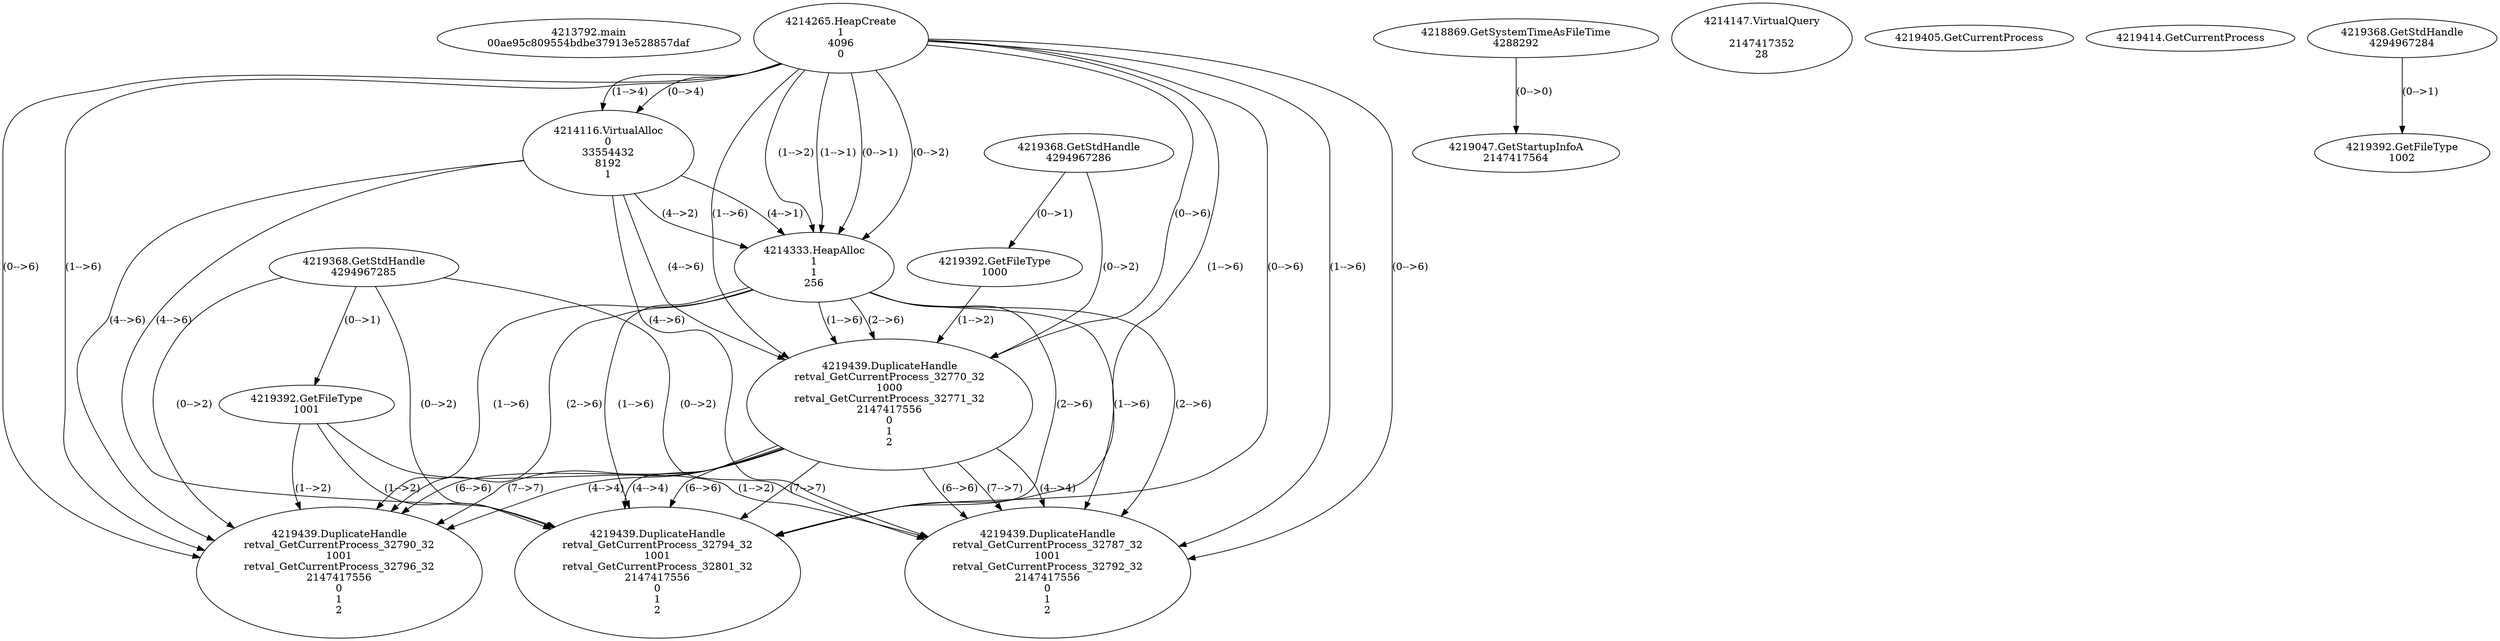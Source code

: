 // Global SCDG with merge call
digraph {
	0 [label="4213792.main
00ae95c809554bdbe37913e528857daf"]
	1 [label="4214265.HeapCreate
1
4096
0"]
	2 [label="4218869.GetSystemTimeAsFileTime
4288292"]
	3 [label="4214116.VirtualAlloc
0
33554432
8192
1"]
	1 -> 3 [label="(1-->4)"]
	1 -> 3 [label="(0-->4)"]
	4 [label="4214147.VirtualQuery

2147417352
28"]
	5 [label="4214333.HeapAlloc
1
1
256"]
	1 -> 5 [label="(1-->1)"]
	1 -> 5 [label="(0-->1)"]
	3 -> 5 [label="(4-->1)"]
	1 -> 5 [label="(1-->2)"]
	1 -> 5 [label="(0-->2)"]
	3 -> 5 [label="(4-->2)"]
	6 [label="4219047.GetStartupInfoA
2147417564"]
	2 -> 6 [label="(0-->0)"]
	7 [label="4219368.GetStdHandle
4294967286"]
	8 [label="4219392.GetFileType
1000"]
	7 -> 8 [label="(0-->1)"]
	9 [label="4219405.GetCurrentProcess
"]
	10 [label="4219414.GetCurrentProcess
"]
	11 [label="4219439.DuplicateHandle
retval_GetCurrentProcess_32770_32
1000
retval_GetCurrentProcess_32771_32
2147417556
0
1
2"]
	7 -> 11 [label="(0-->2)"]
	8 -> 11 [label="(1-->2)"]
	1 -> 11 [label="(1-->6)"]
	1 -> 11 [label="(0-->6)"]
	3 -> 11 [label="(4-->6)"]
	5 -> 11 [label="(1-->6)"]
	5 -> 11 [label="(2-->6)"]
	12 [label="4219368.GetStdHandle
4294967285"]
	13 [label="4219392.GetFileType
1001"]
	12 -> 13 [label="(0-->1)"]
	14 [label="4219439.DuplicateHandle
retval_GetCurrentProcess_32790_32
1001
retval_GetCurrentProcess_32796_32
2147417556
0
1
2"]
	12 -> 14 [label="(0-->2)"]
	13 -> 14 [label="(1-->2)"]
	11 -> 14 [label="(4-->4)"]
	1 -> 14 [label="(1-->6)"]
	1 -> 14 [label="(0-->6)"]
	3 -> 14 [label="(4-->6)"]
	5 -> 14 [label="(1-->6)"]
	5 -> 14 [label="(2-->6)"]
	11 -> 14 [label="(6-->6)"]
	11 -> 14 [label="(7-->7)"]
	15 [label="4219368.GetStdHandle
4294967284"]
	16 [label="4219392.GetFileType
1002"]
	15 -> 16 [label="(0-->1)"]
	17 [label="4219439.DuplicateHandle
retval_GetCurrentProcess_32787_32
1001
retval_GetCurrentProcess_32792_32
2147417556
0
1
2"]
	12 -> 17 [label="(0-->2)"]
	13 -> 17 [label="(1-->2)"]
	11 -> 17 [label="(4-->4)"]
	1 -> 17 [label="(1-->6)"]
	1 -> 17 [label="(0-->6)"]
	3 -> 17 [label="(4-->6)"]
	5 -> 17 [label="(1-->6)"]
	5 -> 17 [label="(2-->6)"]
	11 -> 17 [label="(6-->6)"]
	11 -> 17 [label="(7-->7)"]
	18 [label="4219439.DuplicateHandle
retval_GetCurrentProcess_32794_32
1001
retval_GetCurrentProcess_32801_32
2147417556
0
1
2"]
	12 -> 18 [label="(0-->2)"]
	13 -> 18 [label="(1-->2)"]
	11 -> 18 [label="(4-->4)"]
	1 -> 18 [label="(1-->6)"]
	1 -> 18 [label="(0-->6)"]
	3 -> 18 [label="(4-->6)"]
	5 -> 18 [label="(1-->6)"]
	5 -> 18 [label="(2-->6)"]
	11 -> 18 [label="(6-->6)"]
	11 -> 18 [label="(7-->7)"]
}
